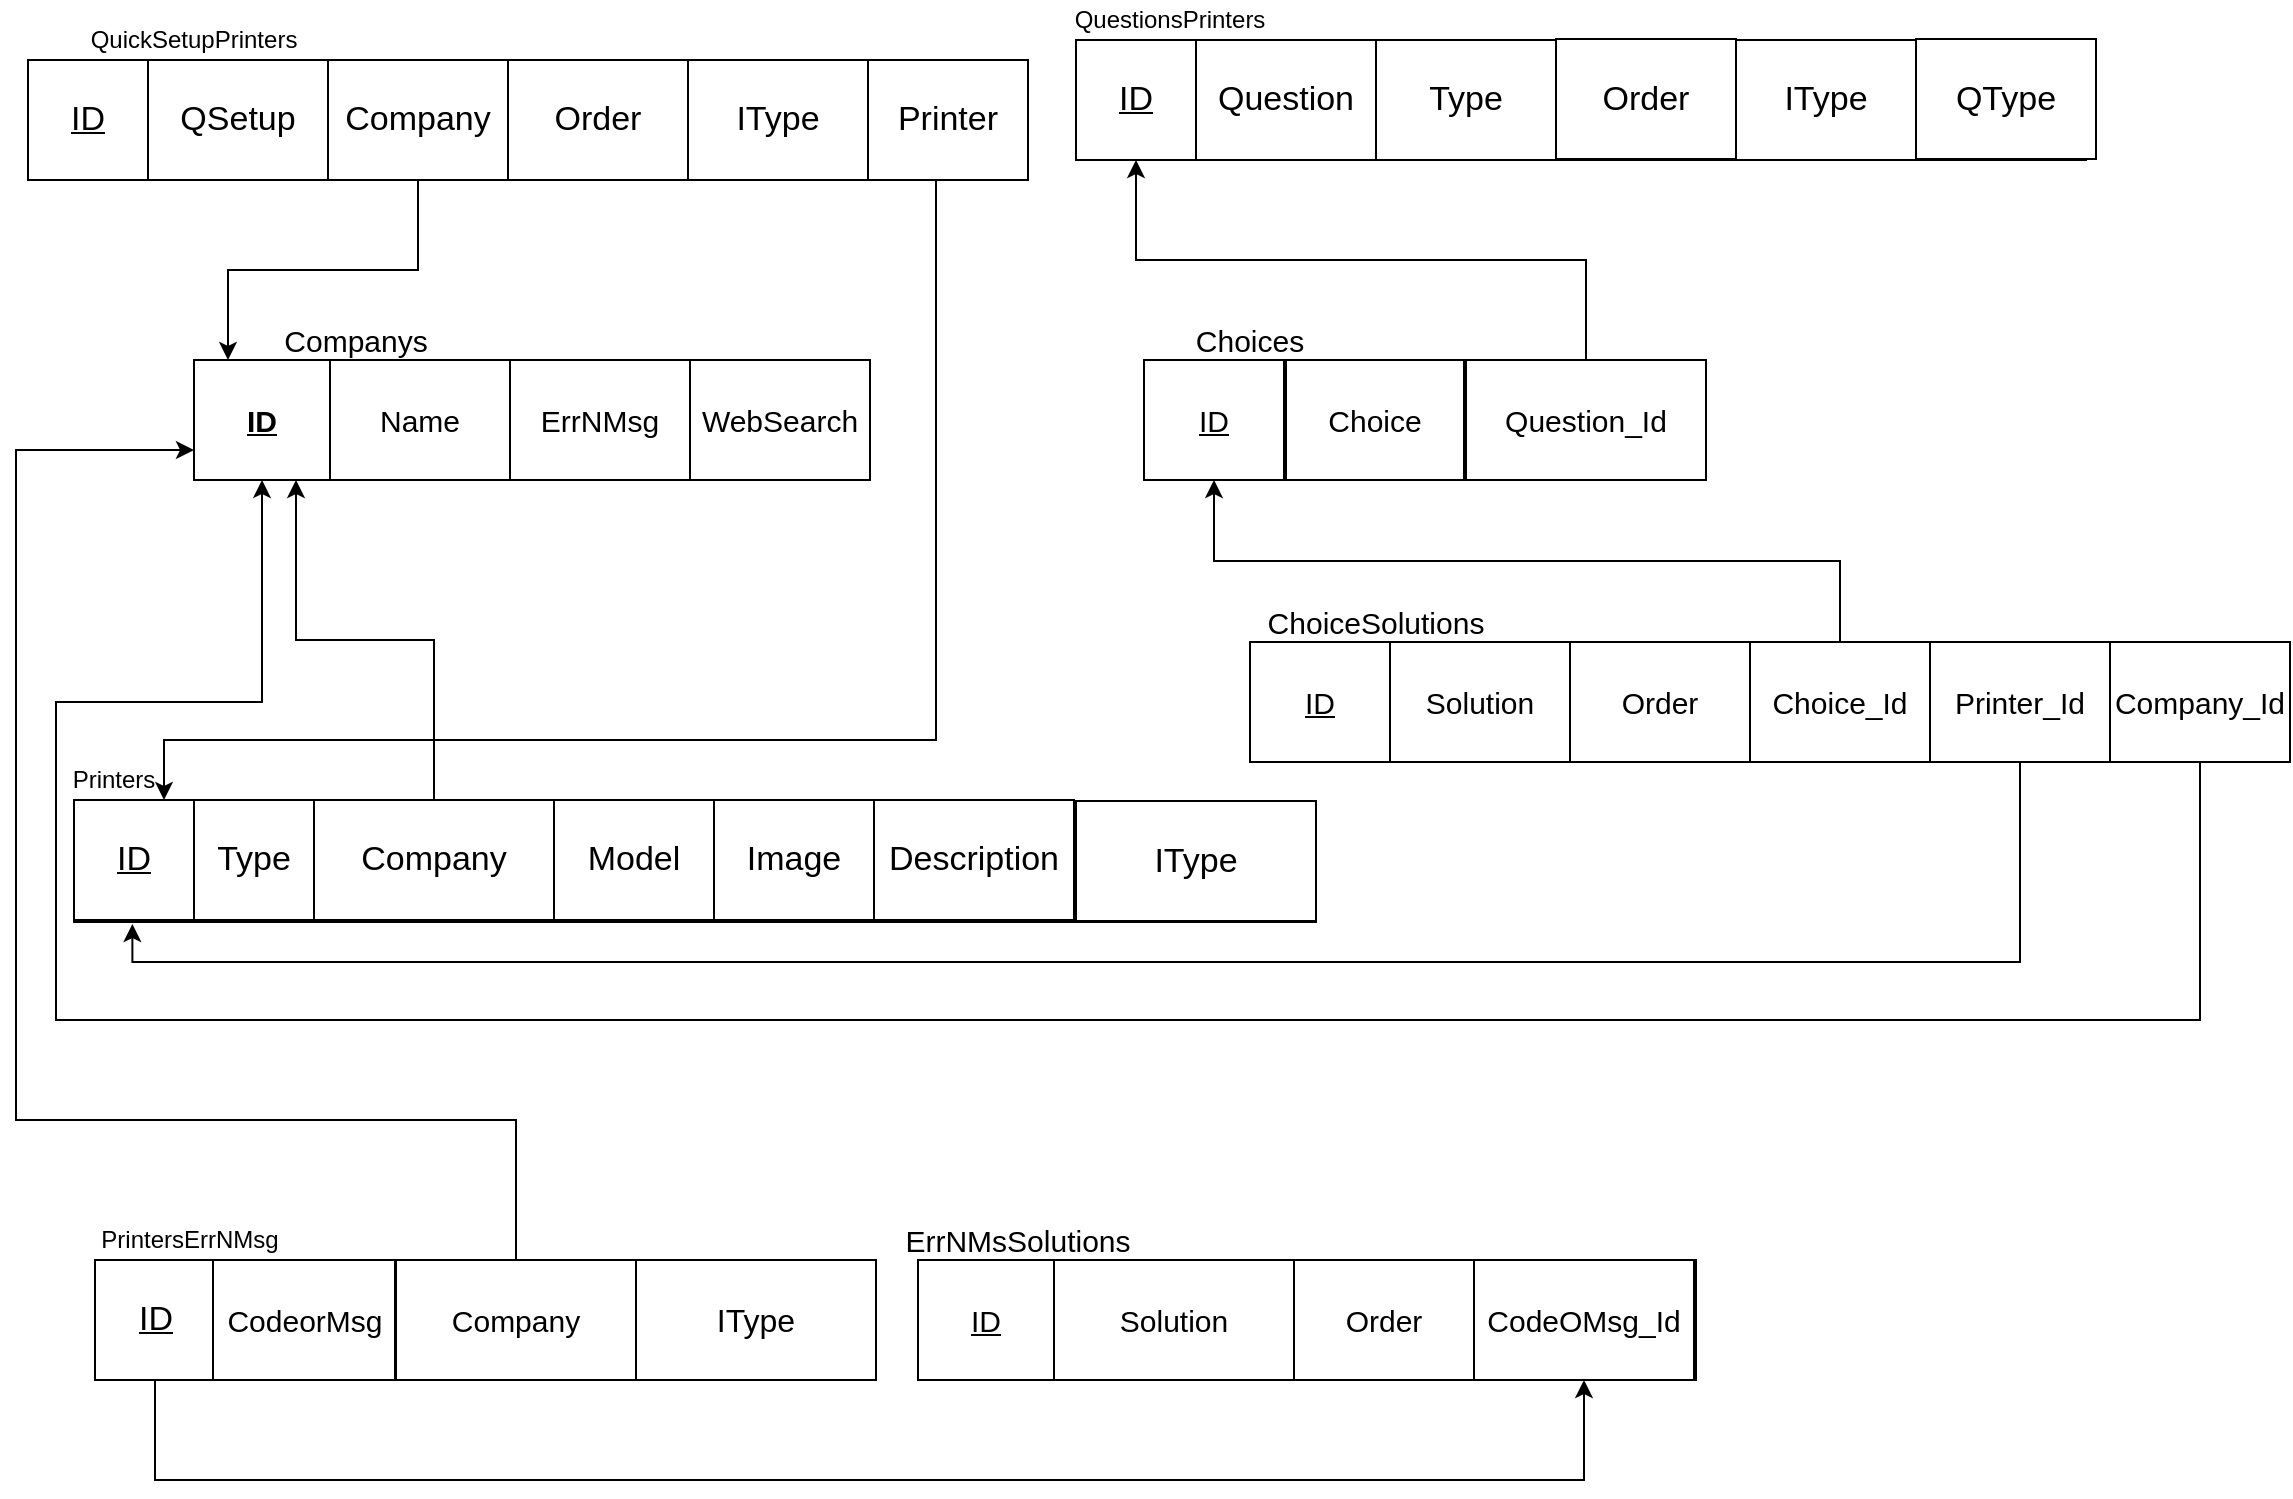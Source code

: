 <mxfile version="10.8.0" type="github"><diagram id="acN6bn-okL0BNjCFMRs_" name="Page-1"><mxGraphModel dx="1394" dy="764" grid="1" gridSize="10" guides="1" tooltips="1" connect="1" arrows="1" fold="1" page="1" pageScale="1" pageWidth="1169" pageHeight="827" math="0" shadow="0"><root><mxCell id="0"/><mxCell id="1" parent="0"/><mxCell id="JlafKzIJdYOSuMZsatz--1" value="" style="rounded=0;whiteSpace=wrap;html=1;" parent="1" vertex="1"><mxGeometry x="16" y="50" width="494" height="60" as="geometry"/></mxCell><mxCell id="JlafKzIJdYOSuMZsatz--2" value="QuickSetupPrinters" style="text;html=1;strokeColor=none;fillColor=none;align=center;verticalAlign=middle;whiteSpace=wrap;rounded=0;" parent="1" vertex="1"><mxGeometry x="79" y="30" width="40" height="20" as="geometry"/></mxCell><mxCell id="JlafKzIJdYOSuMZsatz--3" value="&lt;u&gt;&lt;font style=&quot;font-size: 17px&quot;&gt;ID&lt;/font&gt;&lt;/u&gt;" style="rounded=0;whiteSpace=wrap;html=1;" parent="1" vertex="1"><mxGeometry x="16" y="50" width="60" height="60" as="geometry"/></mxCell><mxCell id="JlafKzIJdYOSuMZsatz--4" value="&lt;span&gt;&lt;font style=&quot;font-size: 17px&quot;&gt;QSetup&lt;/font&gt;&lt;/span&gt;" style="rounded=0;whiteSpace=wrap;html=1;fontStyle=0" parent="1" vertex="1"><mxGeometry x="76" y="50" width="90" height="60" as="geometry"/></mxCell><mxCell id="seA9yKfS-Udusl4locP1-9" style="edgeStyle=orthogonalEdgeStyle;rounded=0;orthogonalLoop=1;jettySize=auto;html=1;exitX=0.5;exitY=1;exitDx=0;exitDy=0;entryX=0.25;entryY=0;entryDx=0;entryDy=0;" edge="1" parent="1" source="JlafKzIJdYOSuMZsatz--5" target="JlafKzIJdYOSuMZsatz--65"><mxGeometry relative="1" as="geometry"/></mxCell><mxCell id="JlafKzIJdYOSuMZsatz--5" value="&lt;span&gt;&lt;font style=&quot;font-size: 17px&quot;&gt;Company&lt;/font&gt;&lt;/span&gt;" style="rounded=0;whiteSpace=wrap;html=1;fontStyle=0" parent="1" vertex="1"><mxGeometry x="166" y="50" width="90" height="60" as="geometry"/></mxCell><mxCell id="JlafKzIJdYOSuMZsatz--6" value="&lt;span&gt;&lt;font style=&quot;font-size: 17px&quot;&gt;Order&lt;/font&gt;&lt;/span&gt;" style="rounded=0;whiteSpace=wrap;html=1;fontStyle=0" parent="1" vertex="1"><mxGeometry x="256" y="50" width="90" height="60" as="geometry"/></mxCell><mxCell id="JlafKzIJdYOSuMZsatz--7" value="&lt;span style=&quot;font-size: 17px&quot;&gt;IType&lt;/span&gt;" style="rounded=0;whiteSpace=wrap;html=1;fontStyle=0" parent="1" vertex="1"><mxGeometry x="346" y="50" width="90" height="60" as="geometry"/></mxCell><mxCell id="JlafKzIJdYOSuMZsatz--8" value="" style="rounded=0;whiteSpace=wrap;html=1;" parent="1" vertex="1"><mxGeometry x="39" y="421" width="621" height="60" as="geometry"/></mxCell><mxCell id="JlafKzIJdYOSuMZsatz--9" value="Printers" style="text;html=1;strokeColor=none;fillColor=none;align=center;verticalAlign=middle;whiteSpace=wrap;rounded=0;" parent="1" vertex="1"><mxGeometry x="39" y="400" width="40" height="20" as="geometry"/></mxCell><mxCell id="JlafKzIJdYOSuMZsatz--10" value="&lt;u&gt;&lt;font style=&quot;font-size: 17px&quot;&gt;ID&lt;/font&gt;&lt;/u&gt;" style="rounded=0;whiteSpace=wrap;html=1;" parent="1" vertex="1"><mxGeometry x="39" y="420" width="60" height="60" as="geometry"/></mxCell><mxCell id="JlafKzIJdYOSuMZsatz--11" value="&lt;span&gt;&lt;font style=&quot;font-size: 17px&quot;&gt;Type&lt;/font&gt;&lt;/span&gt;" style="rounded=0;whiteSpace=wrap;html=1;fontStyle=0" parent="1" vertex="1"><mxGeometry x="99" y="420" width="60" height="60" as="geometry"/></mxCell><mxCell id="seA9yKfS-Udusl4locP1-12" style="edgeStyle=orthogonalEdgeStyle;rounded=0;orthogonalLoop=1;jettySize=auto;html=1;exitX=0.5;exitY=0;exitDx=0;exitDy=0;entryX=0.75;entryY=1;entryDx=0;entryDy=0;" edge="1" parent="1" source="JlafKzIJdYOSuMZsatz--12" target="JlafKzIJdYOSuMZsatz--65"><mxGeometry relative="1" as="geometry"/></mxCell><mxCell id="JlafKzIJdYOSuMZsatz--12" value="&lt;span&gt;&lt;font style=&quot;font-size: 17px&quot;&gt;Company&lt;/font&gt;&lt;/span&gt;" style="rounded=0;whiteSpace=wrap;html=1;fontStyle=0" parent="1" vertex="1"><mxGeometry x="159" y="420" width="120" height="60" as="geometry"/></mxCell><mxCell id="JlafKzIJdYOSuMZsatz--13" value="&lt;span&gt;&lt;font style=&quot;font-size: 17px&quot;&gt;Model&lt;/font&gt;&lt;/span&gt;" style="rounded=0;whiteSpace=wrap;html=1;fontStyle=0" parent="1" vertex="1"><mxGeometry x="279" y="420" width="80" height="60" as="geometry"/></mxCell><mxCell id="JlafKzIJdYOSuMZsatz--14" value="&lt;span&gt;&lt;font style=&quot;font-size: 17px&quot;&gt;Image&lt;/font&gt;&lt;/span&gt;" style="rounded=0;whiteSpace=wrap;html=1;fontStyle=0" parent="1" vertex="1"><mxGeometry x="359" y="420" width="80" height="60" as="geometry"/></mxCell><mxCell id="JlafKzIJdYOSuMZsatz--17" value="&lt;span&gt;&lt;font style=&quot;font-size: 17px&quot;&gt;Description&lt;/font&gt;&lt;/span&gt;" style="rounded=0;whiteSpace=wrap;html=1;fontStyle=0" parent="1" vertex="1"><mxGeometry x="439" y="420" width="100" height="60" as="geometry"/></mxCell><mxCell id="JlafKzIJdYOSuMZsatz--18" value="&lt;span&gt;&lt;font style=&quot;font-size: 17px&quot;&gt;IType&lt;/font&gt;&lt;/span&gt;" style="rounded=0;whiteSpace=wrap;html=1;fontStyle=0" parent="1" vertex="1"><mxGeometry x="540" y="420.5" width="120" height="60" as="geometry"/></mxCell><mxCell id="JlafKzIJdYOSuMZsatz--20" value="" style="rounded=0;whiteSpace=wrap;html=1;" parent="1" vertex="1"><mxGeometry x="541" y="40" width="504" height="60" as="geometry"/></mxCell><mxCell id="JlafKzIJdYOSuMZsatz--21" value="QuestionsPrinters" style="text;html=1;strokeColor=none;fillColor=none;align=center;verticalAlign=middle;whiteSpace=wrap;rounded=0;" parent="1" vertex="1"><mxGeometry x="567" y="20" width="40" height="20" as="geometry"/></mxCell><mxCell id="JlafKzIJdYOSuMZsatz--22" value="&lt;u&gt;&lt;font style=&quot;font-size: 17px&quot;&gt;ID&lt;/font&gt;&lt;/u&gt;" style="rounded=0;whiteSpace=wrap;html=1;" parent="1" vertex="1"><mxGeometry x="540" y="40" width="60" height="60" as="geometry"/></mxCell><mxCell id="JlafKzIJdYOSuMZsatz--23" value="&lt;span&gt;&lt;font style=&quot;font-size: 17px&quot;&gt;Question&lt;/font&gt;&lt;/span&gt;" style="rounded=0;whiteSpace=wrap;html=1;fontStyle=0" parent="1" vertex="1"><mxGeometry x="600" y="40" width="90" height="60" as="geometry"/></mxCell><mxCell id="JlafKzIJdYOSuMZsatz--24" value="&lt;span&gt;&lt;font style=&quot;font-size: 17px&quot;&gt;IType&lt;/font&gt;&lt;/span&gt;" style="rounded=0;whiteSpace=wrap;html=1;fontStyle=0" parent="1" vertex="1"><mxGeometry x="870" y="40" width="90" height="60" as="geometry"/></mxCell><mxCell id="JlafKzIJdYOSuMZsatz--27" value="" style="rounded=0;whiteSpace=wrap;html=1;fontStyle=0" parent="1" vertex="1"><mxGeometry x="627" y="341" width="515" height="60" as="geometry"/></mxCell><mxCell id="JlafKzIJdYOSuMZsatz--28" value="&lt;span&gt;&lt;font style=&quot;font-size: 17px&quot;&gt;Type&lt;/font&gt;&lt;/span&gt;" style="rounded=0;whiteSpace=wrap;html=1;fontStyle=0" parent="1" vertex="1"><mxGeometry x="690" y="40" width="90" height="60" as="geometry"/></mxCell><mxCell id="JlafKzIJdYOSuMZsatz--29" value="&lt;span&gt;&lt;font style=&quot;font-size: 17px&quot;&gt;Order&lt;/font&gt;&lt;/span&gt;" style="rounded=0;whiteSpace=wrap;html=1;fontStyle=0" parent="1" vertex="1"><mxGeometry x="780" y="39.5" width="90" height="60" as="geometry"/></mxCell><mxCell id="JlafKzIJdYOSuMZsatz--49" value="" style="rounded=0;whiteSpace=wrap;html=1;" parent="1" vertex="1"><mxGeometry x="50" y="650" width="390" height="60" as="geometry"/></mxCell><mxCell id="JlafKzIJdYOSuMZsatz--50" value="PrintersErrNMsg" style="text;html=1;strokeColor=none;fillColor=none;align=center;verticalAlign=middle;whiteSpace=wrap;rounded=0;" parent="1" vertex="1"><mxGeometry x="76.5" y="630" width="40" height="20" as="geometry"/></mxCell><mxCell id="JlafKzIJdYOSuMZsatz--82" style="edgeStyle=orthogonalEdgeStyle;rounded=0;orthogonalLoop=1;jettySize=auto;html=1;exitX=0.5;exitY=1;exitDx=0;exitDy=0;entryX=0.5;entryY=1;entryDx=0;entryDy=0;fontSize=15;" parent="1" source="JlafKzIJdYOSuMZsatz--51" target="JlafKzIJdYOSuMZsatz--81" edge="1"><mxGeometry relative="1" as="geometry"><Array as="points"><mxPoint x="80" y="760"/><mxPoint x="794" y="760"/></Array></mxGeometry></mxCell><mxCell id="JlafKzIJdYOSuMZsatz--51" value="&lt;u&gt;&lt;font style=&quot;font-size: 17px&quot;&gt;ID&lt;/font&gt;&lt;/u&gt;" style="rounded=0;whiteSpace=wrap;html=1;" parent="1" vertex="1"><mxGeometry x="49.5" y="650" width="60" height="60" as="geometry"/></mxCell><mxCell id="JlafKzIJdYOSuMZsatz--52" value="CodeorMsg" style="rounded=0;whiteSpace=wrap;html=1;fontSize=15;" parent="1" vertex="1"><mxGeometry x="108.5" y="650" width="91" height="60" as="geometry"/></mxCell><mxCell id="JlafKzIJdYOSuMZsatz--53" value="" style="rounded=0;whiteSpace=wrap;html=1;fontSize=15;" parent="1" vertex="1"><mxGeometry x="461" y="650" width="389" height="60" as="geometry"/></mxCell><mxCell id="seA9yKfS-Udusl4locP1-11" style="edgeStyle=orthogonalEdgeStyle;rounded=0;orthogonalLoop=1;jettySize=auto;html=1;exitX=0.5;exitY=0;exitDx=0;exitDy=0;entryX=0;entryY=0.75;entryDx=0;entryDy=0;" edge="1" parent="1" source="JlafKzIJdYOSuMZsatz--54" target="JlafKzIJdYOSuMZsatz--65"><mxGeometry relative="1" as="geometry"><Array as="points"><mxPoint x="260" y="580"/><mxPoint x="10" y="580"/><mxPoint x="10" y="245"/></Array></mxGeometry></mxCell><mxCell id="JlafKzIJdYOSuMZsatz--54" value="Company" style="rounded=0;whiteSpace=wrap;html=1;fontSize=15;" parent="1" vertex="1"><mxGeometry x="200" y="650" width="120" height="60" as="geometry"/></mxCell><mxCell id="JlafKzIJdYOSuMZsatz--55" value="IType" style="rounded=0;whiteSpace=wrap;html=1;fontSize=16;" parent="1" vertex="1"><mxGeometry x="320" y="650" width="120" height="60" as="geometry"/></mxCell><mxCell id="JlafKzIJdYOSuMZsatz--62" value="&lt;span&gt;&lt;font style=&quot;font-size: 17px&quot;&gt;QType&lt;/font&gt;&lt;/span&gt;" style="rounded=0;whiteSpace=wrap;html=1;fontStyle=0" parent="1" vertex="1"><mxGeometry x="960" y="39.5" width="90" height="60" as="geometry"/></mxCell><mxCell id="JlafKzIJdYOSuMZsatz--63" value="" style="rounded=0;whiteSpace=wrap;html=1;fontSize=15;" parent="1" vertex="1"><mxGeometry x="99" y="200" width="331" height="60" as="geometry"/></mxCell><mxCell id="JlafKzIJdYOSuMZsatz--64" value="Companys" style="text;html=1;strokeColor=none;fillColor=none;align=center;verticalAlign=middle;whiteSpace=wrap;rounded=0;fontSize=15;" parent="1" vertex="1"><mxGeometry x="160" y="180" width="40" height="20" as="geometry"/></mxCell><mxCell id="JlafKzIJdYOSuMZsatz--65" value="&lt;u&gt;ID&lt;/u&gt;" style="rounded=0;whiteSpace=wrap;html=1;fontSize=15;fontStyle=1" parent="1" vertex="1"><mxGeometry x="99" y="200" width="68" height="60" as="geometry"/></mxCell><mxCell id="JlafKzIJdYOSuMZsatz--66" value="Name" style="rounded=0;whiteSpace=wrap;html=1;fontSize=15;" parent="1" vertex="1"><mxGeometry x="167" y="200" width="90" height="60" as="geometry"/></mxCell><mxCell id="JlafKzIJdYOSuMZsatz--70" value="&lt;u&gt;ID&lt;/u&gt;" style="rounded=0;whiteSpace=wrap;html=1;fontSize=15;" parent="1" vertex="1"><mxGeometry x="627" y="341" width="70" height="60" as="geometry"/></mxCell><mxCell id="JlafKzIJdYOSuMZsatz--72" value="Solution" style="rounded=0;whiteSpace=wrap;html=1;fontSize=15;" parent="1" vertex="1"><mxGeometry x="697" y="341" width="90" height="60" as="geometry"/></mxCell><mxCell id="JlafKzIJdYOSuMZsatz--73" value="Order" style="rounded=0;whiteSpace=wrap;html=1;fontSize=15;" parent="1" vertex="1"><mxGeometry x="787" y="341" width="90" height="60" as="geometry"/></mxCell><mxCell id="seA9yKfS-Udusl4locP1-7" style="edgeStyle=orthogonalEdgeStyle;rounded=0;orthogonalLoop=1;jettySize=auto;html=1;exitX=0.5;exitY=0;exitDx=0;exitDy=0;entryX=0.5;entryY=1;entryDx=0;entryDy=0;" edge="1" parent="1" source="JlafKzIJdYOSuMZsatz--74" target="JlafKzIJdYOSuMZsatz--90"><mxGeometry relative="1" as="geometry"/></mxCell><mxCell id="JlafKzIJdYOSuMZsatz--74" value="Choice_Id" style="rounded=0;whiteSpace=wrap;html=1;fontSize=15;" parent="1" vertex="1"><mxGeometry x="877" y="341" width="90" height="60" as="geometry"/></mxCell><mxCell id="JlafKzIJdYOSuMZsatz--76" value="ChoiceSolutions" style="text;html=1;strokeColor=none;fillColor=none;align=center;verticalAlign=middle;whiteSpace=wrap;rounded=0;fontSize=15;" parent="1" vertex="1"><mxGeometry x="670" y="321" width="40" height="20" as="geometry"/></mxCell><mxCell id="JlafKzIJdYOSuMZsatz--78" value="&lt;u&gt;ID&lt;/u&gt;" style="rounded=0;whiteSpace=wrap;html=1;fontSize=15;" parent="1" vertex="1"><mxGeometry x="461" y="650" width="68" height="60" as="geometry"/></mxCell><mxCell id="JlafKzIJdYOSuMZsatz--79" value="Solution" style="rounded=0;whiteSpace=wrap;html=1;fontSize=15;" parent="1" vertex="1"><mxGeometry x="529" y="650" width="120" height="60" as="geometry"/></mxCell><mxCell id="JlafKzIJdYOSuMZsatz--80" value="Order" style="rounded=0;whiteSpace=wrap;html=1;fontSize=15;" parent="1" vertex="1"><mxGeometry x="649" y="650" width="90" height="60" as="geometry"/></mxCell><mxCell id="JlafKzIJdYOSuMZsatz--81" value="CodeOMsg_Id" style="rounded=0;whiteSpace=wrap;html=1;fontSize=15;" parent="1" vertex="1"><mxGeometry x="739" y="650" width="110" height="60" as="geometry"/></mxCell><mxCell id="JlafKzIJdYOSuMZsatz--83" value="ErrNMsSolutions" style="text;html=1;strokeColor=none;fillColor=none;align=center;verticalAlign=middle;whiteSpace=wrap;rounded=0;fontSize=15;" parent="1" vertex="1"><mxGeometry x="491" y="630" width="40" height="20" as="geometry"/></mxCell><mxCell id="JlafKzIJdYOSuMZsatz--88" value="" style="rounded=0;whiteSpace=wrap;html=1;fontSize=15;" parent="1" vertex="1"><mxGeometry x="574" y="200" width="280" height="60" as="geometry"/></mxCell><mxCell id="JlafKzIJdYOSuMZsatz--89" value="Choices" style="text;html=1;strokeColor=none;fillColor=none;align=center;verticalAlign=middle;whiteSpace=wrap;rounded=0;fontSize=15;" parent="1" vertex="1"><mxGeometry x="607" y="180" width="40" height="20" as="geometry"/></mxCell><mxCell id="JlafKzIJdYOSuMZsatz--90" value="&lt;u&gt;ID&lt;/u&gt;" style="rounded=0;whiteSpace=wrap;html=1;fontSize=15;" parent="1" vertex="1"><mxGeometry x="574" y="200" width="70" height="60" as="geometry"/></mxCell><mxCell id="seA9yKfS-Udusl4locP1-8" style="edgeStyle=orthogonalEdgeStyle;rounded=0;orthogonalLoop=1;jettySize=auto;html=1;exitX=0.5;exitY=0;exitDx=0;exitDy=0;entryX=0.5;entryY=1;entryDx=0;entryDy=0;" edge="1" parent="1" source="JlafKzIJdYOSuMZsatz--91" target="JlafKzIJdYOSuMZsatz--22"><mxGeometry relative="1" as="geometry"/></mxCell><mxCell id="JlafKzIJdYOSuMZsatz--91" value="&lt;span&gt;Question_Id&lt;/span&gt;" style="rounded=0;whiteSpace=wrap;html=1;fontSize=15;fontStyle=0" parent="1" vertex="1"><mxGeometry x="735" y="200" width="120" height="60" as="geometry"/></mxCell><mxCell id="JlafKzIJdYOSuMZsatz--94" value="Choice" style="rounded=0;whiteSpace=wrap;html=1;fontSize=15;" parent="1" vertex="1"><mxGeometry x="645" y="200" width="89" height="60" as="geometry"/></mxCell><mxCell id="seA9yKfS-Udusl4locP1-1" value="ErrNMsg" style="rounded=0;whiteSpace=wrap;html=1;fontSize=15;" vertex="1" parent="1"><mxGeometry x="257" y="200" width="90" height="60" as="geometry"/></mxCell><mxCell id="seA9yKfS-Udusl4locP1-2" value="WebSearch" style="rounded=0;whiteSpace=wrap;html=1;fontSize=15;" vertex="1" parent="1"><mxGeometry x="347" y="200" width="90" height="60" as="geometry"/></mxCell><mxCell id="seA9yKfS-Udusl4locP1-5" style="edgeStyle=orthogonalEdgeStyle;rounded=0;orthogonalLoop=1;jettySize=auto;html=1;exitX=0.5;exitY=1;exitDx=0;exitDy=0;entryX=0.047;entryY=1.017;entryDx=0;entryDy=0;entryPerimeter=0;" edge="1" parent="1" source="seA9yKfS-Udusl4locP1-3" target="JlafKzIJdYOSuMZsatz--8"><mxGeometry relative="1" as="geometry"/></mxCell><mxCell id="seA9yKfS-Udusl4locP1-3" value="Printer_Id" style="rounded=0;whiteSpace=wrap;html=1;fontSize=15;" vertex="1" parent="1"><mxGeometry x="967" y="341" width="90" height="60" as="geometry"/></mxCell><mxCell id="seA9yKfS-Udusl4locP1-10" style="edgeStyle=orthogonalEdgeStyle;rounded=0;orthogonalLoop=1;jettySize=auto;html=1;exitX=0.5;exitY=1;exitDx=0;exitDy=0;entryX=0.5;entryY=1;entryDx=0;entryDy=0;" edge="1" parent="1" source="seA9yKfS-Udusl4locP1-4" target="JlafKzIJdYOSuMZsatz--65"><mxGeometry relative="1" as="geometry"><Array as="points"><mxPoint x="1102" y="530"/><mxPoint x="30" y="530"/><mxPoint x="30" y="371"/><mxPoint x="133" y="371"/></Array></mxGeometry></mxCell><mxCell id="seA9yKfS-Udusl4locP1-4" value="Company_Id" style="rounded=0;whiteSpace=wrap;html=1;fontSize=15;" vertex="1" parent="1"><mxGeometry x="1057" y="341" width="90" height="60" as="geometry"/></mxCell><mxCell id="seA9yKfS-Udusl4locP1-14" style="edgeStyle=orthogonalEdgeStyle;rounded=0;orthogonalLoop=1;jettySize=auto;html=1;entryX=0.75;entryY=0;entryDx=0;entryDy=0;" edge="1" parent="1" source="seA9yKfS-Udusl4locP1-13" target="JlafKzIJdYOSuMZsatz--10"><mxGeometry relative="1" as="geometry"><Array as="points"><mxPoint x="470" y="390"/><mxPoint x="84" y="390"/></Array></mxGeometry></mxCell><mxCell id="seA9yKfS-Udusl4locP1-13" value="&lt;span style=&quot;font-size: 17px&quot;&gt;Printer&lt;/span&gt;" style="rounded=0;whiteSpace=wrap;html=1;fontStyle=0" vertex="1" parent="1"><mxGeometry x="436" y="50" width="80" height="60" as="geometry"/></mxCell></root></mxGraphModel></diagram></mxfile>